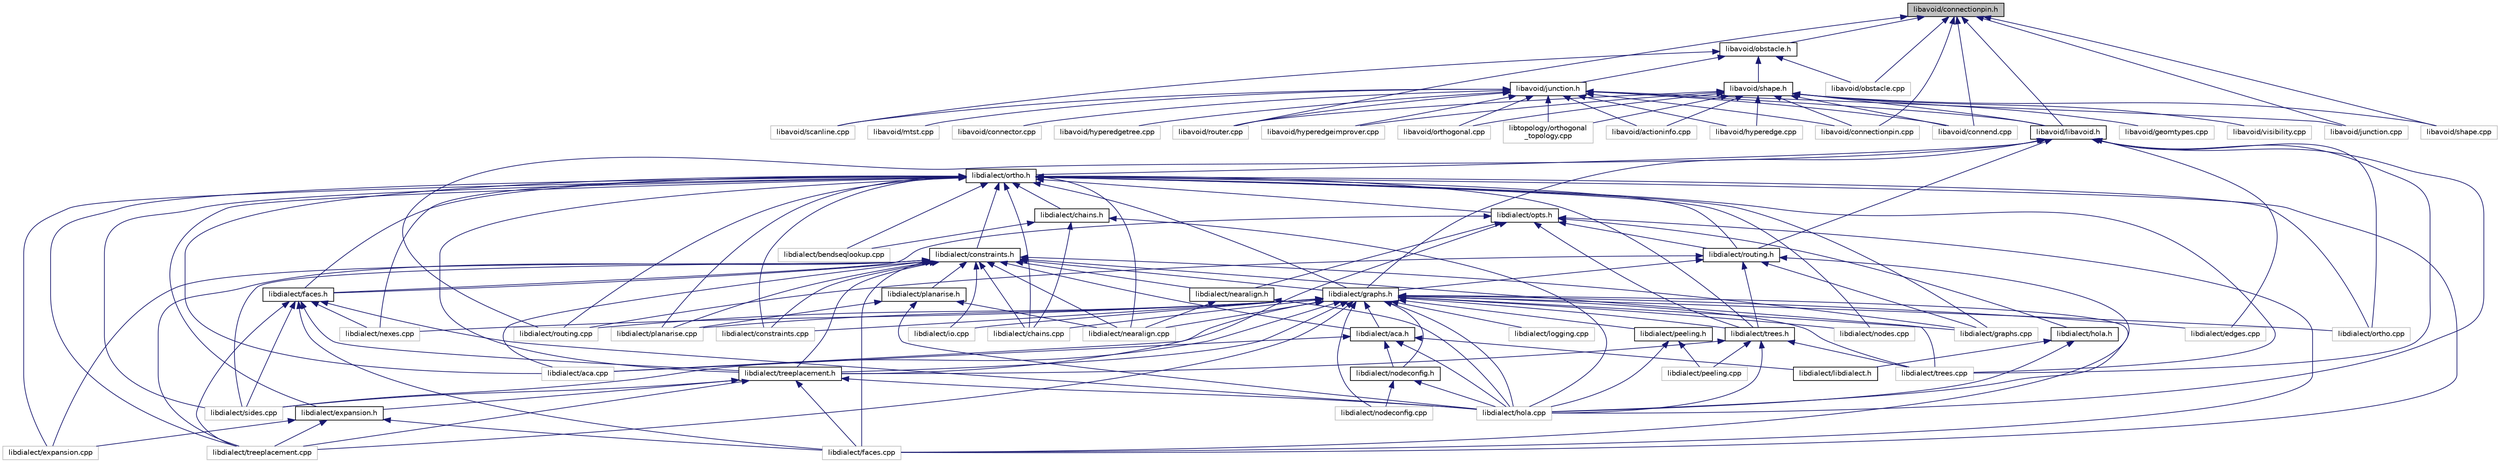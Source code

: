 digraph "libavoid/connectionpin.h"
{
  edge [fontname="Helvetica",fontsize="10",labelfontname="Helvetica",labelfontsize="10"];
  node [fontname="Helvetica",fontsize="10",shape=record];
  Node14 [label="libavoid/connectionpin.h",height=0.2,width=0.4,color="black", fillcolor="grey75", style="filled", fontcolor="black"];
  Node14 -> Node15 [dir="back",color="midnightblue",fontsize="10",style="solid",fontname="Helvetica"];
  Node15 [label="libavoid/obstacle.h",height=0.2,width=0.4,color="black", fillcolor="white", style="filled",URL="$obstacle_8h.html",tooltip="Contains the interface for the Obstacle class, the superclass for ShapeRef and JunctionRef. "];
  Node15 -> Node16 [dir="back",color="midnightblue",fontsize="10",style="solid",fontname="Helvetica"];
  Node16 [label="libavoid/shape.h",height=0.2,width=0.4,color="black", fillcolor="white", style="filled",URL="$shape_8h.html",tooltip="Contains the interface for the ShapeRef class. "];
  Node16 -> Node17 [dir="back",color="midnightblue",fontsize="10",style="solid",fontname="Helvetica"];
  Node17 [label="libavoid/actioninfo.cpp",height=0.2,width=0.4,color="grey75", fillcolor="white", style="filled"];
  Node16 -> Node18 [dir="back",color="midnightblue",fontsize="10",style="solid",fontname="Helvetica"];
  Node18 [label="libavoid/connectionpin.cpp",height=0.2,width=0.4,color="grey75", fillcolor="white", style="filled"];
  Node16 -> Node19 [dir="back",color="midnightblue",fontsize="10",style="solid",fontname="Helvetica"];
  Node19 [label="libavoid/connend.cpp",height=0.2,width=0.4,color="grey75", fillcolor="white", style="filled"];
  Node16 -> Node20 [dir="back",color="midnightblue",fontsize="10",style="solid",fontname="Helvetica"];
  Node20 [label="libavoid/geomtypes.cpp",height=0.2,width=0.4,color="grey75", fillcolor="white", style="filled"];
  Node16 -> Node21 [dir="back",color="midnightblue",fontsize="10",style="solid",fontname="Helvetica"];
  Node21 [label="libavoid/hyperedge.cpp",height=0.2,width=0.4,color="grey75", fillcolor="white", style="filled"];
  Node16 -> Node22 [dir="back",color="midnightblue",fontsize="10",style="solid",fontname="Helvetica"];
  Node22 [label="libavoid/hyperedgeimprover.cpp",height=0.2,width=0.4,color="grey75", fillcolor="white", style="filled"];
  Node16 -> Node23 [dir="back",color="midnightblue",fontsize="10",style="solid",fontname="Helvetica"];
  Node23 [label="libavoid/libavoid.h",height=0.2,width=0.4,color="black", fillcolor="white", style="filled",URL="$libavoid_8h.html",tooltip="Standard libavoid include file which includes all libavoid header files. "];
  Node23 -> Node24 [dir="back",color="midnightblue",fontsize="10",style="solid",fontname="Helvetica"];
  Node24 [label="libdialect/ortho.h",height=0.2,width=0.4,color="black", fillcolor="white", style="filled",URL="$ortho_8h_source.html"];
  Node24 -> Node25 [dir="back",color="midnightblue",fontsize="10",style="solid",fontname="Helvetica"];
  Node25 [label="libdialect/constraints.h",height=0.2,width=0.4,color="black", fillcolor="white", style="filled",URL="$constraints_8h_source.html"];
  Node25 -> Node26 [dir="back",color="midnightblue",fontsize="10",style="solid",fontname="Helvetica"];
  Node26 [label="libdialect/aca.cpp",height=0.2,width=0.4,color="grey75", fillcolor="white", style="filled"];
  Node25 -> Node27 [dir="back",color="midnightblue",fontsize="10",style="solid",fontname="Helvetica"];
  Node27 [label="libdialect/graphs.h",height=0.2,width=0.4,color="black", fillcolor="white", style="filled",URL="$graphs_8h_source.html"];
  Node27 -> Node26 [dir="back",color="midnightblue",fontsize="10",style="solid",fontname="Helvetica"];
  Node27 -> Node28 [dir="back",color="midnightblue",fontsize="10",style="solid",fontname="Helvetica"];
  Node28 [label="libdialect/aca.h",height=0.2,width=0.4,color="black", fillcolor="white", style="filled",URL="$aca_8h_source.html"];
  Node28 -> Node26 [dir="back",color="midnightblue",fontsize="10",style="solid",fontname="Helvetica"];
  Node28 -> Node29 [dir="back",color="midnightblue",fontsize="10",style="solid",fontname="Helvetica"];
  Node29 [label="libdialect/nodeconfig.h",height=0.2,width=0.4,color="black", fillcolor="white", style="filled",URL="$nodeconfig_8h_source.html"];
  Node29 -> Node30 [dir="back",color="midnightblue",fontsize="10",style="solid",fontname="Helvetica"];
  Node30 [label="libdialect/hola.cpp",height=0.2,width=0.4,color="grey75", fillcolor="white", style="filled"];
  Node29 -> Node31 [dir="back",color="midnightblue",fontsize="10",style="solid",fontname="Helvetica"];
  Node31 [label="libdialect/nodeconfig.cpp",height=0.2,width=0.4,color="grey75", fillcolor="white", style="filled"];
  Node28 -> Node30 [dir="back",color="midnightblue",fontsize="10",style="solid",fontname="Helvetica"];
  Node28 -> Node32 [dir="back",color="midnightblue",fontsize="10",style="solid",fontname="Helvetica"];
  Node32 [label="libdialect/libdialect.h",height=0.2,width=0.4,color="black", fillcolor="white", style="filled",URL="$libdialect_8h.html",tooltip="Standard libdialect include file which includes all libdialect functionality. "];
  Node27 -> Node33 [dir="back",color="midnightblue",fontsize="10",style="solid",fontname="Helvetica"];
  Node33 [label="libdialect/chains.cpp",height=0.2,width=0.4,color="grey75", fillcolor="white", style="filled"];
  Node27 -> Node34 [dir="back",color="midnightblue",fontsize="10",style="solid",fontname="Helvetica"];
  Node34 [label="libdialect/constraints.cpp",height=0.2,width=0.4,color="grey75", fillcolor="white", style="filled"];
  Node27 -> Node35 [dir="back",color="midnightblue",fontsize="10",style="solid",fontname="Helvetica"];
  Node35 [label="libdialect/edges.cpp",height=0.2,width=0.4,color="grey75", fillcolor="white", style="filled"];
  Node27 -> Node36 [dir="back",color="midnightblue",fontsize="10",style="solid",fontname="Helvetica"];
  Node36 [label="libdialect/treeplacement.h",height=0.2,width=0.4,color="black", fillcolor="white", style="filled",URL="$treeplacement_8h_source.html"];
  Node36 -> Node37 [dir="back",color="midnightblue",fontsize="10",style="solid",fontname="Helvetica"];
  Node37 [label="libdialect/expansion.h",height=0.2,width=0.4,color="black", fillcolor="white", style="filled",URL="$expansion_8h_source.html"];
  Node37 -> Node38 [dir="back",color="midnightblue",fontsize="10",style="solid",fontname="Helvetica"];
  Node38 [label="libdialect/expansion.cpp",height=0.2,width=0.4,color="grey75", fillcolor="white", style="filled"];
  Node37 -> Node39 [dir="back",color="midnightblue",fontsize="10",style="solid",fontname="Helvetica"];
  Node39 [label="libdialect/faces.cpp",height=0.2,width=0.4,color="grey75", fillcolor="white", style="filled"];
  Node37 -> Node40 [dir="back",color="midnightblue",fontsize="10",style="solid",fontname="Helvetica"];
  Node40 [label="libdialect/treeplacement.cpp",height=0.2,width=0.4,color="grey75", fillcolor="white", style="filled"];
  Node36 -> Node39 [dir="back",color="midnightblue",fontsize="10",style="solid",fontname="Helvetica"];
  Node36 -> Node30 [dir="back",color="midnightblue",fontsize="10",style="solid",fontname="Helvetica"];
  Node36 -> Node41 [dir="back",color="midnightblue",fontsize="10",style="solid",fontname="Helvetica"];
  Node41 [label="libdialect/sides.cpp",height=0.2,width=0.4,color="grey75", fillcolor="white", style="filled"];
  Node36 -> Node40 [dir="back",color="midnightblue",fontsize="10",style="solid",fontname="Helvetica"];
  Node27 -> Node42 [dir="back",color="midnightblue",fontsize="10",style="solid",fontname="Helvetica"];
  Node42 [label="libdialect/trees.h",height=0.2,width=0.4,color="black", fillcolor="white", style="filled",URL="$trees_8h_source.html"];
  Node42 -> Node36 [dir="back",color="midnightblue",fontsize="10",style="solid",fontname="Helvetica"];
  Node42 -> Node30 [dir="back",color="midnightblue",fontsize="10",style="solid",fontname="Helvetica"];
  Node42 -> Node43 [dir="back",color="midnightblue",fontsize="10",style="solid",fontname="Helvetica"];
  Node43 [label="libdialect/peeling.cpp",height=0.2,width=0.4,color="grey75", fillcolor="white", style="filled"];
  Node42 -> Node44 [dir="back",color="midnightblue",fontsize="10",style="solid",fontname="Helvetica"];
  Node44 [label="libdialect/trees.cpp",height=0.2,width=0.4,color="grey75", fillcolor="white", style="filled"];
  Node27 -> Node39 [dir="back",color="midnightblue",fontsize="10",style="solid",fontname="Helvetica"];
  Node27 -> Node45 [dir="back",color="midnightblue",fontsize="10",style="solid",fontname="Helvetica"];
  Node45 [label="libdialect/graphs.cpp",height=0.2,width=0.4,color="grey75", fillcolor="white", style="filled"];
  Node27 -> Node30 [dir="back",color="midnightblue",fontsize="10",style="solid",fontname="Helvetica"];
  Node27 -> Node46 [dir="back",color="midnightblue",fontsize="10",style="solid",fontname="Helvetica"];
  Node46 [label="libdialect/peeling.h",height=0.2,width=0.4,color="black", fillcolor="white", style="filled",URL="$peeling_8h_source.html"];
  Node46 -> Node30 [dir="back",color="midnightblue",fontsize="10",style="solid",fontname="Helvetica"];
  Node46 -> Node43 [dir="back",color="midnightblue",fontsize="10",style="solid",fontname="Helvetica"];
  Node27 -> Node29 [dir="back",color="midnightblue",fontsize="10",style="solid",fontname="Helvetica"];
  Node27 -> Node47 [dir="back",color="midnightblue",fontsize="10",style="solid",fontname="Helvetica"];
  Node47 [label="libdialect/io.cpp",height=0.2,width=0.4,color="grey75", fillcolor="white", style="filled"];
  Node27 -> Node48 [dir="back",color="midnightblue",fontsize="10",style="solid",fontname="Helvetica"];
  Node48 [label="libdialect/logging.cpp",height=0.2,width=0.4,color="grey75", fillcolor="white", style="filled"];
  Node27 -> Node49 [dir="back",color="midnightblue",fontsize="10",style="solid",fontname="Helvetica"];
  Node49 [label="libdialect/nearalign.cpp",height=0.2,width=0.4,color="grey75", fillcolor="white", style="filled"];
  Node27 -> Node50 [dir="back",color="midnightblue",fontsize="10",style="solid",fontname="Helvetica"];
  Node50 [label="libdialect/nexes.cpp",height=0.2,width=0.4,color="grey75", fillcolor="white", style="filled"];
  Node27 -> Node31 [dir="back",color="midnightblue",fontsize="10",style="solid",fontname="Helvetica"];
  Node27 -> Node51 [dir="back",color="midnightblue",fontsize="10",style="solid",fontname="Helvetica"];
  Node51 [label="libdialect/nodes.cpp",height=0.2,width=0.4,color="grey75", fillcolor="white", style="filled"];
  Node27 -> Node52 [dir="back",color="midnightblue",fontsize="10",style="solid",fontname="Helvetica"];
  Node52 [label="libdialect/ortho.cpp",height=0.2,width=0.4,color="grey75", fillcolor="white", style="filled"];
  Node27 -> Node53 [dir="back",color="midnightblue",fontsize="10",style="solid",fontname="Helvetica"];
  Node53 [label="libdialect/planarise.cpp",height=0.2,width=0.4,color="grey75", fillcolor="white", style="filled"];
  Node27 -> Node54 [dir="back",color="midnightblue",fontsize="10",style="solid",fontname="Helvetica"];
  Node54 [label="libdialect/routing.cpp",height=0.2,width=0.4,color="grey75", fillcolor="white", style="filled"];
  Node27 -> Node41 [dir="back",color="midnightblue",fontsize="10",style="solid",fontname="Helvetica"];
  Node27 -> Node40 [dir="back",color="midnightblue",fontsize="10",style="solid",fontname="Helvetica"];
  Node27 -> Node44 [dir="back",color="midnightblue",fontsize="10",style="solid",fontname="Helvetica"];
  Node25 -> Node28 [dir="back",color="midnightblue",fontsize="10",style="solid",fontname="Helvetica"];
  Node25 -> Node33 [dir="back",color="midnightblue",fontsize="10",style="solid",fontname="Helvetica"];
  Node25 -> Node34 [dir="back",color="midnightblue",fontsize="10",style="solid",fontname="Helvetica"];
  Node25 -> Node55 [dir="back",color="midnightblue",fontsize="10",style="solid",fontname="Helvetica"];
  Node55 [label="libdialect/faces.h",height=0.2,width=0.4,color="black", fillcolor="white", style="filled",URL="$faces_8h_source.html"];
  Node55 -> Node36 [dir="back",color="midnightblue",fontsize="10",style="solid",fontname="Helvetica"];
  Node55 -> Node39 [dir="back",color="midnightblue",fontsize="10",style="solid",fontname="Helvetica"];
  Node55 -> Node30 [dir="back",color="midnightblue",fontsize="10",style="solid",fontname="Helvetica"];
  Node55 -> Node50 [dir="back",color="midnightblue",fontsize="10",style="solid",fontname="Helvetica"];
  Node55 -> Node41 [dir="back",color="midnightblue",fontsize="10",style="solid",fontname="Helvetica"];
  Node55 -> Node40 [dir="back",color="midnightblue",fontsize="10",style="solid",fontname="Helvetica"];
  Node25 -> Node36 [dir="back",color="midnightblue",fontsize="10",style="solid",fontname="Helvetica"];
  Node25 -> Node38 [dir="back",color="midnightblue",fontsize="10",style="solid",fontname="Helvetica"];
  Node25 -> Node39 [dir="back",color="midnightblue",fontsize="10",style="solid",fontname="Helvetica"];
  Node25 -> Node45 [dir="back",color="midnightblue",fontsize="10",style="solid",fontname="Helvetica"];
  Node25 -> Node56 [dir="back",color="midnightblue",fontsize="10",style="solid",fontname="Helvetica"];
  Node56 [label="libdialect/planarise.h",height=0.2,width=0.4,color="black", fillcolor="white", style="filled",URL="$planarise_8h_source.html"];
  Node56 -> Node30 [dir="back",color="midnightblue",fontsize="10",style="solid",fontname="Helvetica"];
  Node56 -> Node49 [dir="back",color="midnightblue",fontsize="10",style="solid",fontname="Helvetica"];
  Node56 -> Node53 [dir="back",color="midnightblue",fontsize="10",style="solid",fontname="Helvetica"];
  Node25 -> Node57 [dir="back",color="midnightblue",fontsize="10",style="solid",fontname="Helvetica"];
  Node57 [label="libdialect/nearalign.h",height=0.2,width=0.4,color="black", fillcolor="white", style="filled",URL="$nearalign_8h_source.html"];
  Node57 -> Node30 [dir="back",color="midnightblue",fontsize="10",style="solid",fontname="Helvetica"];
  Node57 -> Node49 [dir="back",color="midnightblue",fontsize="10",style="solid",fontname="Helvetica"];
  Node25 -> Node47 [dir="back",color="midnightblue",fontsize="10",style="solid",fontname="Helvetica"];
  Node25 -> Node49 [dir="back",color="midnightblue",fontsize="10",style="solid",fontname="Helvetica"];
  Node25 -> Node53 [dir="back",color="midnightblue",fontsize="10",style="solid",fontname="Helvetica"];
  Node25 -> Node41 [dir="back",color="midnightblue",fontsize="10",style="solid",fontname="Helvetica"];
  Node25 -> Node40 [dir="back",color="midnightblue",fontsize="10",style="solid",fontname="Helvetica"];
  Node25 -> Node44 [dir="back",color="midnightblue",fontsize="10",style="solid",fontname="Helvetica"];
  Node24 -> Node26 [dir="back",color="midnightblue",fontsize="10",style="solid",fontname="Helvetica"];
  Node24 -> Node58 [dir="back",color="midnightblue",fontsize="10",style="solid",fontname="Helvetica"];
  Node58 [label="libdialect/opts.h",height=0.2,width=0.4,color="black", fillcolor="white", style="filled",URL="$opts_8h_source.html"];
  Node58 -> Node59 [dir="back",color="midnightblue",fontsize="10",style="solid",fontname="Helvetica"];
  Node59 [label="libdialect/routing.h",height=0.2,width=0.4,color="black", fillcolor="white", style="filled",URL="$routing_8h_source.html"];
  Node59 -> Node27 [dir="back",color="midnightblue",fontsize="10",style="solid",fontname="Helvetica"];
  Node59 -> Node42 [dir="back",color="midnightblue",fontsize="10",style="solid",fontname="Helvetica"];
  Node59 -> Node45 [dir="back",color="midnightblue",fontsize="10",style="solid",fontname="Helvetica"];
  Node59 -> Node30 [dir="back",color="midnightblue",fontsize="10",style="solid",fontname="Helvetica"];
  Node59 -> Node54 [dir="back",color="midnightblue",fontsize="10",style="solid",fontname="Helvetica"];
  Node58 -> Node55 [dir="back",color="midnightblue",fontsize="10",style="solid",fontname="Helvetica"];
  Node58 -> Node42 [dir="back",color="midnightblue",fontsize="10",style="solid",fontname="Helvetica"];
  Node58 -> Node36 [dir="back",color="midnightblue",fontsize="10",style="solid",fontname="Helvetica"];
  Node58 -> Node39 [dir="back",color="midnightblue",fontsize="10",style="solid",fontname="Helvetica"];
  Node58 -> Node57 [dir="back",color="midnightblue",fontsize="10",style="solid",fontname="Helvetica"];
  Node58 -> Node60 [dir="back",color="midnightblue",fontsize="10",style="solid",fontname="Helvetica"];
  Node60 [label="libdialect/hola.h",height=0.2,width=0.4,color="black", fillcolor="white", style="filled",URL="$hola_8h_source.html"];
  Node60 -> Node30 [dir="back",color="midnightblue",fontsize="10",style="solid",fontname="Helvetica"];
  Node60 -> Node32 [dir="back",color="midnightblue",fontsize="10",style="solid",fontname="Helvetica"];
  Node24 -> Node59 [dir="back",color="midnightblue",fontsize="10",style="solid",fontname="Helvetica"];
  Node24 -> Node27 [dir="back",color="midnightblue",fontsize="10",style="solid",fontname="Helvetica"];
  Node24 -> Node61 [dir="back",color="midnightblue",fontsize="10",style="solid",fontname="Helvetica"];
  Node61 [label="libdialect/bendseqlookup.cpp",height=0.2,width=0.4,color="grey75", fillcolor="white", style="filled"];
  Node24 -> Node62 [dir="back",color="midnightblue",fontsize="10",style="solid",fontname="Helvetica"];
  Node62 [label="libdialect/chains.h",height=0.2,width=0.4,color="black", fillcolor="white", style="filled",URL="$chains_8h_source.html"];
  Node62 -> Node61 [dir="back",color="midnightblue",fontsize="10",style="solid",fontname="Helvetica"];
  Node62 -> Node33 [dir="back",color="midnightblue",fontsize="10",style="solid",fontname="Helvetica"];
  Node62 -> Node30 [dir="back",color="midnightblue",fontsize="10",style="solid",fontname="Helvetica"];
  Node24 -> Node33 [dir="back",color="midnightblue",fontsize="10",style="solid",fontname="Helvetica"];
  Node24 -> Node34 [dir="back",color="midnightblue",fontsize="10",style="solid",fontname="Helvetica"];
  Node24 -> Node55 [dir="back",color="midnightblue",fontsize="10",style="solid",fontname="Helvetica"];
  Node24 -> Node42 [dir="back",color="midnightblue",fontsize="10",style="solid",fontname="Helvetica"];
  Node24 -> Node36 [dir="back",color="midnightblue",fontsize="10",style="solid",fontname="Helvetica"];
  Node24 -> Node37 [dir="back",color="midnightblue",fontsize="10",style="solid",fontname="Helvetica"];
  Node24 -> Node38 [dir="back",color="midnightblue",fontsize="10",style="solid",fontname="Helvetica"];
  Node24 -> Node39 [dir="back",color="midnightblue",fontsize="10",style="solid",fontname="Helvetica"];
  Node24 -> Node45 [dir="back",color="midnightblue",fontsize="10",style="solid",fontname="Helvetica"];
  Node24 -> Node49 [dir="back",color="midnightblue",fontsize="10",style="solid",fontname="Helvetica"];
  Node24 -> Node50 [dir="back",color="midnightblue",fontsize="10",style="solid",fontname="Helvetica"];
  Node24 -> Node51 [dir="back",color="midnightblue",fontsize="10",style="solid",fontname="Helvetica"];
  Node24 -> Node52 [dir="back",color="midnightblue",fontsize="10",style="solid",fontname="Helvetica"];
  Node24 -> Node53 [dir="back",color="midnightblue",fontsize="10",style="solid",fontname="Helvetica"];
  Node24 -> Node54 [dir="back",color="midnightblue",fontsize="10",style="solid",fontname="Helvetica"];
  Node24 -> Node41 [dir="back",color="midnightblue",fontsize="10",style="solid",fontname="Helvetica"];
  Node24 -> Node40 [dir="back",color="midnightblue",fontsize="10",style="solid",fontname="Helvetica"];
  Node24 -> Node44 [dir="back",color="midnightblue",fontsize="10",style="solid",fontname="Helvetica"];
  Node23 -> Node27 [dir="back",color="midnightblue",fontsize="10",style="solid",fontname="Helvetica"];
  Node23 -> Node59 [dir="back",color="midnightblue",fontsize="10",style="solid",fontname="Helvetica"];
  Node23 -> Node35 [dir="back",color="midnightblue",fontsize="10",style="solid",fontname="Helvetica"];
  Node23 -> Node30 [dir="back",color="midnightblue",fontsize="10",style="solid",fontname="Helvetica"];
  Node23 -> Node52 [dir="back",color="midnightblue",fontsize="10",style="solid",fontname="Helvetica"];
  Node23 -> Node54 [dir="back",color="midnightblue",fontsize="10",style="solid",fontname="Helvetica"];
  Node23 -> Node44 [dir="back",color="midnightblue",fontsize="10",style="solid",fontname="Helvetica"];
  Node16 -> Node63 [dir="back",color="midnightblue",fontsize="10",style="solid",fontname="Helvetica"];
  Node63 [label="libavoid/orthogonal.cpp",height=0.2,width=0.4,color="grey75", fillcolor="white", style="filled"];
  Node16 -> Node64 [dir="back",color="midnightblue",fontsize="10",style="solid",fontname="Helvetica"];
  Node64 [label="libavoid/router.cpp",height=0.2,width=0.4,color="grey75", fillcolor="white", style="filled"];
  Node16 -> Node65 [dir="back",color="midnightblue",fontsize="10",style="solid",fontname="Helvetica"];
  Node65 [label="libavoid/shape.cpp",height=0.2,width=0.4,color="grey75", fillcolor="white", style="filled"];
  Node16 -> Node66 [dir="back",color="midnightblue",fontsize="10",style="solid",fontname="Helvetica"];
  Node66 [label="libavoid/visibility.cpp",height=0.2,width=0.4,color="grey75", fillcolor="white", style="filled"];
  Node16 -> Node67 [dir="back",color="midnightblue",fontsize="10",style="solid",fontname="Helvetica"];
  Node67 [label="libtopology/orthogonal\l_topology.cpp",height=0.2,width=0.4,color="grey75", fillcolor="white", style="filled"];
  Node15 -> Node68 [dir="back",color="midnightblue",fontsize="10",style="solid",fontname="Helvetica"];
  Node68 [label="libavoid/junction.h",height=0.2,width=0.4,color="black", fillcolor="white", style="filled",URL="$junction_8h.html",tooltip="Contains the interface for the JunctionRef class. "];
  Node68 -> Node17 [dir="back",color="midnightblue",fontsize="10",style="solid",fontname="Helvetica"];
  Node68 -> Node18 [dir="back",color="midnightblue",fontsize="10",style="solid",fontname="Helvetica"];
  Node68 -> Node69 [dir="back",color="midnightblue",fontsize="10",style="solid",fontname="Helvetica"];
  Node69 [label="libavoid/connector.cpp",height=0.2,width=0.4,color="grey75", fillcolor="white", style="filled"];
  Node68 -> Node19 [dir="back",color="midnightblue",fontsize="10",style="solid",fontname="Helvetica"];
  Node68 -> Node21 [dir="back",color="midnightblue",fontsize="10",style="solid",fontname="Helvetica"];
  Node68 -> Node22 [dir="back",color="midnightblue",fontsize="10",style="solid",fontname="Helvetica"];
  Node68 -> Node70 [dir="back",color="midnightblue",fontsize="10",style="solid",fontname="Helvetica"];
  Node70 [label="libavoid/hyperedgetree.cpp",height=0.2,width=0.4,color="grey75", fillcolor="white", style="filled"];
  Node68 -> Node71 [dir="back",color="midnightblue",fontsize="10",style="solid",fontname="Helvetica"];
  Node71 [label="libavoid/junction.cpp",height=0.2,width=0.4,color="grey75", fillcolor="white", style="filled"];
  Node68 -> Node23 [dir="back",color="midnightblue",fontsize="10",style="solid",fontname="Helvetica"];
  Node68 -> Node72 [dir="back",color="midnightblue",fontsize="10",style="solid",fontname="Helvetica"];
  Node72 [label="libavoid/mtst.cpp",height=0.2,width=0.4,color="grey75", fillcolor="white", style="filled"];
  Node68 -> Node63 [dir="back",color="midnightblue",fontsize="10",style="solid",fontname="Helvetica"];
  Node68 -> Node64 [dir="back",color="midnightblue",fontsize="10",style="solid",fontname="Helvetica"];
  Node68 -> Node73 [dir="back",color="midnightblue",fontsize="10",style="solid",fontname="Helvetica"];
  Node73 [label="libavoid/scanline.cpp",height=0.2,width=0.4,color="grey75", fillcolor="white", style="filled"];
  Node68 -> Node67 [dir="back",color="midnightblue",fontsize="10",style="solid",fontname="Helvetica"];
  Node15 -> Node74 [dir="back",color="midnightblue",fontsize="10",style="solid",fontname="Helvetica"];
  Node74 [label="libavoid/obstacle.cpp",height=0.2,width=0.4,color="grey75", fillcolor="white", style="filled"];
  Node15 -> Node73 [dir="back",color="midnightblue",fontsize="10",style="solid",fontname="Helvetica"];
  Node14 -> Node18 [dir="back",color="midnightblue",fontsize="10",style="solid",fontname="Helvetica"];
  Node14 -> Node19 [dir="back",color="midnightblue",fontsize="10",style="solid",fontname="Helvetica"];
  Node14 -> Node71 [dir="back",color="midnightblue",fontsize="10",style="solid",fontname="Helvetica"];
  Node14 -> Node23 [dir="back",color="midnightblue",fontsize="10",style="solid",fontname="Helvetica"];
  Node14 -> Node74 [dir="back",color="midnightblue",fontsize="10",style="solid",fontname="Helvetica"];
  Node14 -> Node64 [dir="back",color="midnightblue",fontsize="10",style="solid",fontname="Helvetica"];
  Node14 -> Node65 [dir="back",color="midnightblue",fontsize="10",style="solid",fontname="Helvetica"];
}
